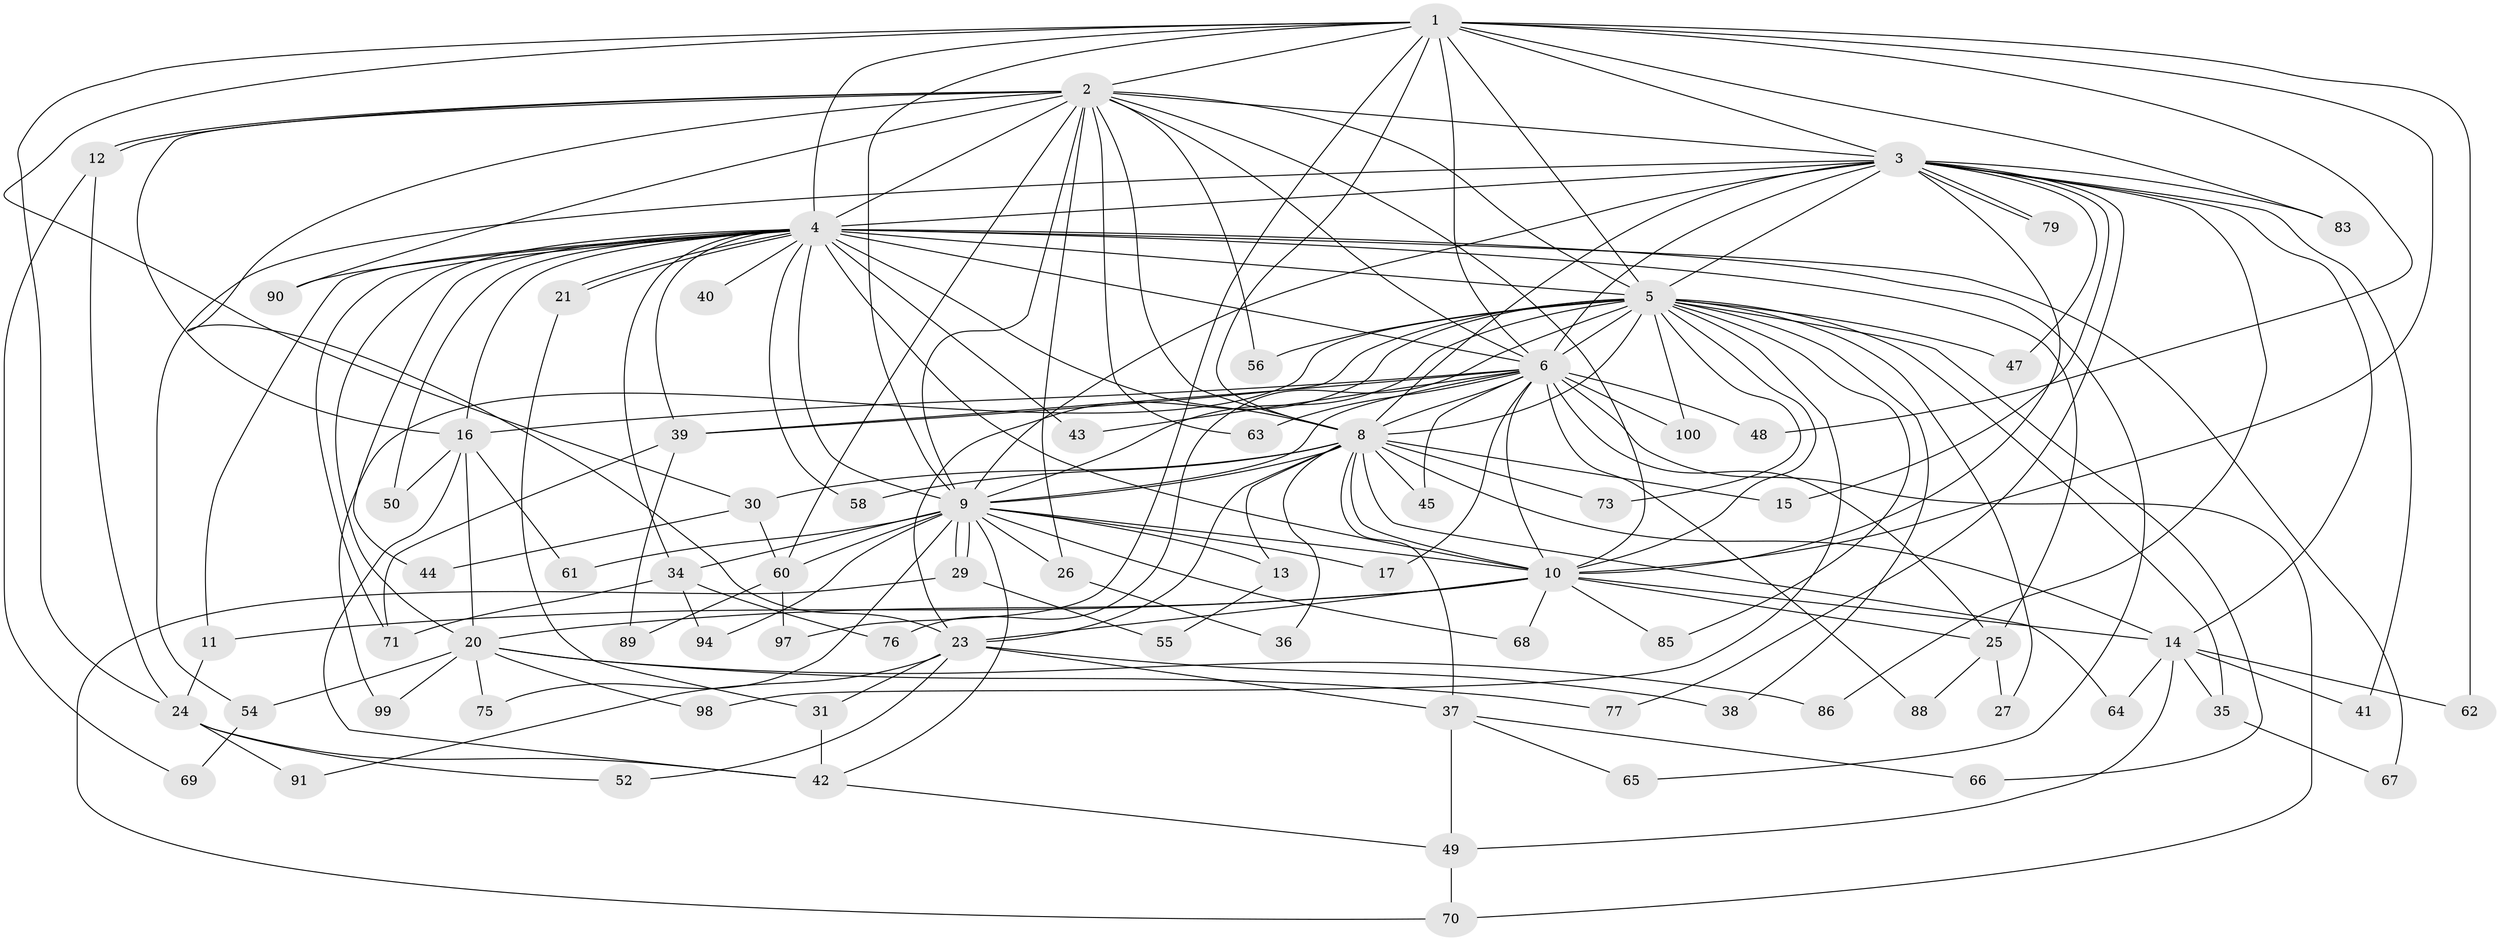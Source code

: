 // original degree distribution, {16: 0.02, 19: 0.03, 23: 0.01, 22: 0.01, 21: 0.01, 24: 0.01, 17: 0.01, 3: 0.16, 4: 0.1, 8: 0.02, 2: 0.54, 6: 0.02, 5: 0.06}
// Generated by graph-tools (version 1.1) at 2025/11/02/21/25 10:11:08]
// undirected, 76 vertices, 183 edges
graph export_dot {
graph [start="1"]
  node [color=gray90,style=filled];
  1 [super="+22"];
  2 [super="+33"];
  3 [super="+18"];
  4 [super="+7"];
  5 [super="+59"];
  6 [super="+32"];
  8 [super="+84"];
  9 [super="+46"];
  10 [super="+57"];
  11;
  12;
  13;
  14 [super="+96"];
  15;
  16 [super="+19"];
  17;
  20 [super="+51"];
  21;
  23 [super="+28"];
  24 [super="+82"];
  25 [super="+93"];
  26;
  27;
  29 [super="+80"];
  30;
  31 [super="+81"];
  34 [super="+74"];
  35;
  36;
  37 [super="+92"];
  38;
  39;
  40;
  41;
  42 [super="+72"];
  43;
  44 [super="+53"];
  45;
  47 [super="+95"];
  48;
  49;
  50;
  52;
  54;
  55;
  56;
  58;
  60 [super="+87"];
  61;
  62;
  63;
  64;
  65;
  66;
  67;
  68;
  69;
  70;
  71 [super="+78"];
  73;
  75;
  76;
  77;
  79;
  83;
  85;
  86;
  88;
  89;
  90;
  91;
  94;
  97;
  98;
  99;
  100;
  1 -- 2;
  1 -- 3;
  1 -- 4 [weight=2];
  1 -- 5;
  1 -- 6;
  1 -- 8;
  1 -- 9;
  1 -- 10 [weight=2];
  1 -- 30;
  1 -- 62;
  1 -- 83;
  1 -- 97;
  1 -- 24;
  1 -- 48;
  2 -- 3;
  2 -- 4 [weight=2];
  2 -- 5 [weight=2];
  2 -- 6;
  2 -- 8;
  2 -- 9;
  2 -- 10;
  2 -- 12;
  2 -- 12;
  2 -- 16;
  2 -- 23;
  2 -- 26;
  2 -- 56;
  2 -- 60;
  2 -- 63;
  2 -- 90;
  3 -- 4 [weight=3];
  3 -- 5;
  3 -- 6;
  3 -- 8;
  3 -- 9;
  3 -- 10;
  3 -- 15;
  3 -- 47;
  3 -- 54;
  3 -- 77;
  3 -- 79;
  3 -- 79;
  3 -- 83;
  3 -- 86;
  3 -- 14;
  3 -- 41;
  4 -- 5 [weight=2];
  4 -- 6 [weight=2];
  4 -- 8 [weight=2];
  4 -- 9 [weight=2];
  4 -- 10 [weight=2];
  4 -- 20;
  4 -- 21;
  4 -- 21;
  4 -- 25;
  4 -- 34;
  4 -- 71;
  4 -- 65;
  4 -- 67;
  4 -- 11;
  4 -- 16;
  4 -- 90;
  4 -- 39;
  4 -- 40;
  4 -- 43;
  4 -- 44;
  4 -- 50;
  4 -- 58;
  5 -- 6;
  5 -- 8;
  5 -- 9;
  5 -- 10;
  5 -- 23;
  5 -- 27;
  5 -- 35;
  5 -- 38;
  5 -- 47 [weight=2];
  5 -- 56;
  5 -- 66;
  5 -- 73;
  5 -- 76;
  5 -- 85;
  5 -- 100;
  5 -- 98;
  5 -- 99;
  5 -- 39;
  6 -- 8 [weight=2];
  6 -- 9;
  6 -- 10;
  6 -- 17;
  6 -- 45;
  6 -- 48;
  6 -- 63;
  6 -- 70;
  6 -- 88;
  6 -- 100;
  6 -- 43;
  6 -- 39;
  6 -- 25;
  6 -- 16;
  8 -- 9;
  8 -- 10;
  8 -- 13;
  8 -- 14;
  8 -- 15;
  8 -- 30;
  8 -- 36;
  8 -- 37;
  8 -- 45;
  8 -- 58;
  8 -- 64;
  8 -- 73;
  8 -- 23;
  9 -- 10;
  9 -- 13;
  9 -- 17;
  9 -- 26;
  9 -- 29;
  9 -- 29;
  9 -- 34 [weight=2];
  9 -- 42;
  9 -- 61;
  9 -- 68;
  9 -- 75;
  9 -- 94;
  9 -- 60;
  10 -- 11;
  10 -- 14;
  10 -- 25;
  10 -- 68;
  10 -- 85;
  10 -- 20;
  10 -- 23;
  11 -- 24;
  12 -- 24;
  12 -- 69;
  13 -- 55;
  14 -- 35;
  14 -- 41;
  14 -- 49;
  14 -- 62;
  14 -- 64;
  16 -- 20;
  16 -- 42;
  16 -- 50;
  16 -- 61;
  20 -- 75;
  20 -- 77;
  20 -- 86;
  20 -- 98;
  20 -- 99;
  20 -- 54;
  21 -- 31;
  23 -- 37;
  23 -- 38;
  23 -- 91;
  23 -- 52;
  23 -- 31;
  24 -- 52;
  24 -- 42;
  24 -- 91;
  25 -- 27;
  25 -- 88;
  26 -- 36;
  29 -- 55;
  29 -- 70;
  30 -- 60;
  30 -- 44;
  31 -- 42;
  34 -- 76;
  34 -- 94;
  34 -- 71;
  35 -- 67;
  37 -- 65;
  37 -- 66;
  37 -- 49;
  39 -- 71;
  39 -- 89;
  42 -- 49;
  49 -- 70;
  54 -- 69;
  60 -- 89;
  60 -- 97;
}
